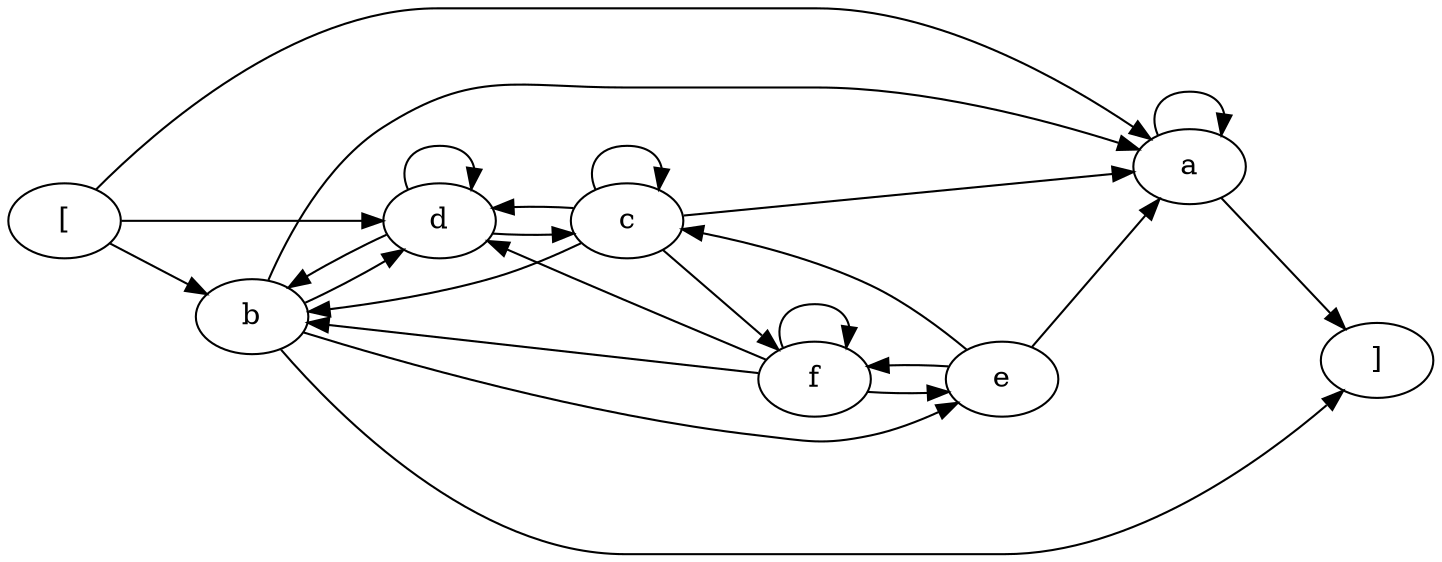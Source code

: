 digraph G {
rankdir = LR
label = "";
esg0_vertex0 -> esg0_vertex1;
esg0_vertex0 -> esg0_vertex2;
esg0_vertex0 -> esg0_vertex4;
esg0_vertex1 -> esg0_vertex7;
esg0_vertex2 -> esg0_vertex7;
esg0_vertex2 -> esg0_vertex1;
esg0_vertex2 -> esg0_vertex4;
esg0_vertex2 -> esg0_vertex5;
esg0_vertex3 -> esg0_vertex1;
esg0_vertex3 -> esg0_vertex2;
esg0_vertex3 -> esg0_vertex4;
esg0_vertex3 -> esg0_vertex6;
esg0_vertex4 -> esg0_vertex2;
esg0_vertex4 -> esg0_vertex3;
esg0_vertex5 -> esg0_vertex1;
esg0_vertex5 -> esg0_vertex3;
esg0_vertex5 -> esg0_vertex6;
esg0_vertex6 -> esg0_vertex2;
esg0_vertex6 -> esg0_vertex4;
esg0_vertex6 -> esg0_vertex5;
esg0_vertex1 -> esg0_vertex1;
esg0_vertex3 -> esg0_vertex3;
esg0_vertex4 -> esg0_vertex4;
esg0_vertex6 -> esg0_vertex6;
esg0_vertex0 [label = "["]
esg0_vertex1 [label = "a"]
esg0_vertex2 [label = "b"]
esg0_vertex4 [label = "d"]
esg0_vertex7 [label = "]"]
esg0_vertex5 [label = "e"]
esg0_vertex3 [label = "c"]
esg0_vertex6 [label = "f"]
}
